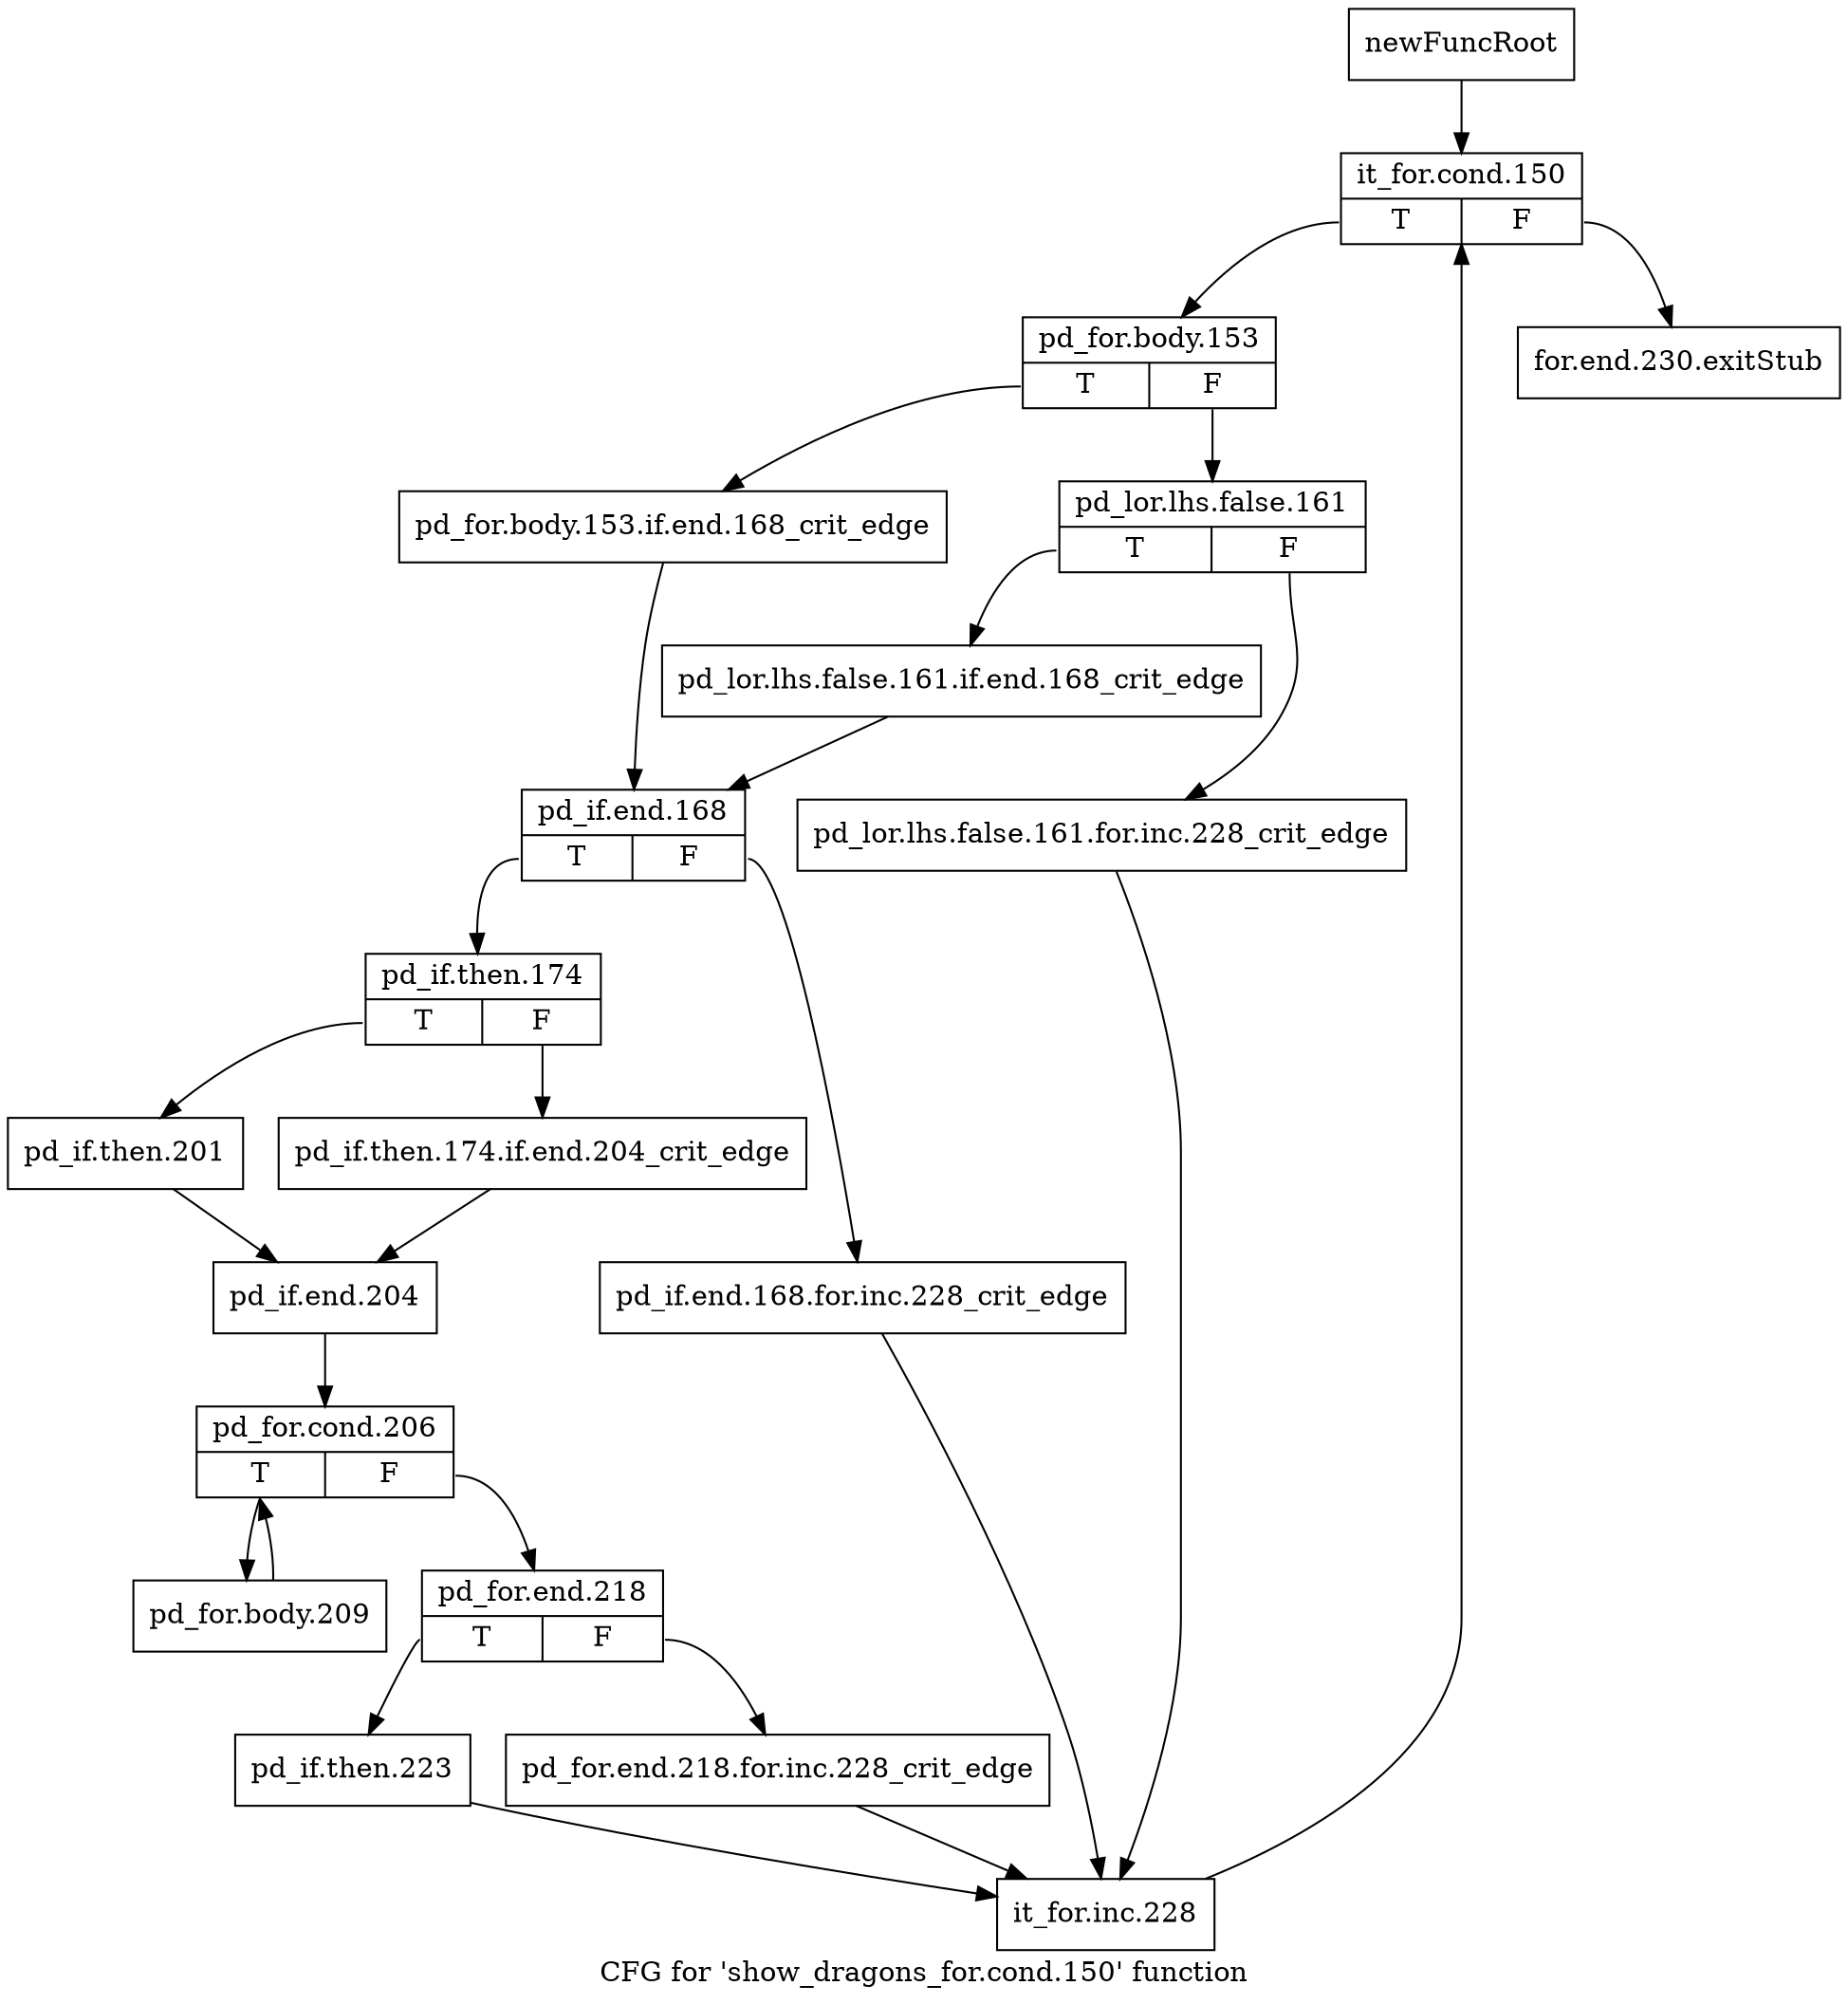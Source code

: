 digraph "CFG for 'show_dragons_for.cond.150' function" {
	label="CFG for 'show_dragons_for.cond.150' function";

	Node0x3f28c90 [shape=record,label="{newFuncRoot}"];
	Node0x3f28c90 -> Node0x3f28d30;
	Node0x3f28ce0 [shape=record,label="{for.end.230.exitStub}"];
	Node0x3f28d30 [shape=record,label="{it_for.cond.150|{<s0>T|<s1>F}}"];
	Node0x3f28d30:s0 -> Node0x3f28d80;
	Node0x3f28d30:s1 -> Node0x3f28ce0;
	Node0x3f28d80 [shape=record,label="{pd_for.body.153|{<s0>T|<s1>F}}"];
	Node0x3f28d80:s0 -> Node0x3f28ec0;
	Node0x3f28d80:s1 -> Node0x3f28dd0;
	Node0x3f28dd0 [shape=record,label="{pd_lor.lhs.false.161|{<s0>T|<s1>F}}"];
	Node0x3f28dd0:s0 -> Node0x3f28e70;
	Node0x3f28dd0:s1 -> Node0x3f28e20;
	Node0x3f28e20 [shape=record,label="{pd_lor.lhs.false.161.for.inc.228_crit_edge}"];
	Node0x3f28e20 -> Node0x3f291e0;
	Node0x3f28e70 [shape=record,label="{pd_lor.lhs.false.161.if.end.168_crit_edge}"];
	Node0x3f28e70 -> Node0x3f28f10;
	Node0x3f28ec0 [shape=record,label="{pd_for.body.153.if.end.168_crit_edge}"];
	Node0x3f28ec0 -> Node0x3f28f10;
	Node0x3f28f10 [shape=record,label="{pd_if.end.168|{<s0>T|<s1>F}}"];
	Node0x3f28f10:s0 -> Node0x3f26ee0;
	Node0x3f28f10:s1 -> Node0x3f28f60;
	Node0x3f28f60 [shape=record,label="{pd_if.end.168.for.inc.228_crit_edge}"];
	Node0x3f28f60 -> Node0x3f291e0;
	Node0x3f26ee0 [shape=record,label="{pd_if.then.174|{<s0>T|<s1>F}}"];
	Node0x3f26ee0:s0 -> Node0x3f29000;
	Node0x3f26ee0:s1 -> Node0x3f28fb0;
	Node0x3f28fb0 [shape=record,label="{pd_if.then.174.if.end.204_crit_edge}"];
	Node0x3f28fb0 -> Node0x3f29050;
	Node0x3f29000 [shape=record,label="{pd_if.then.201}"];
	Node0x3f29000 -> Node0x3f29050;
	Node0x3f29050 [shape=record,label="{pd_if.end.204}"];
	Node0x3f29050 -> Node0x3f290a0;
	Node0x3f290a0 [shape=record,label="{pd_for.cond.206|{<s0>T|<s1>F}}"];
	Node0x3f290a0:s0 -> Node0x3f29230;
	Node0x3f290a0:s1 -> Node0x3f290f0;
	Node0x3f290f0 [shape=record,label="{pd_for.end.218|{<s0>T|<s1>F}}"];
	Node0x3f290f0:s0 -> Node0x3f29190;
	Node0x3f290f0:s1 -> Node0x3f29140;
	Node0x3f29140 [shape=record,label="{pd_for.end.218.for.inc.228_crit_edge}"];
	Node0x3f29140 -> Node0x3f291e0;
	Node0x3f29190 [shape=record,label="{pd_if.then.223}"];
	Node0x3f29190 -> Node0x3f291e0;
	Node0x3f291e0 [shape=record,label="{it_for.inc.228}"];
	Node0x3f291e0 -> Node0x3f28d30;
	Node0x3f29230 [shape=record,label="{pd_for.body.209}"];
	Node0x3f29230 -> Node0x3f290a0;
}
